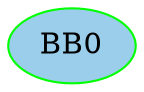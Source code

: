 digraph G {
BB0[fillcolor="#9ACEEB" style=filled];
BB0 [color=red style=filled] ;
BB0 [color=green style=filled];
}